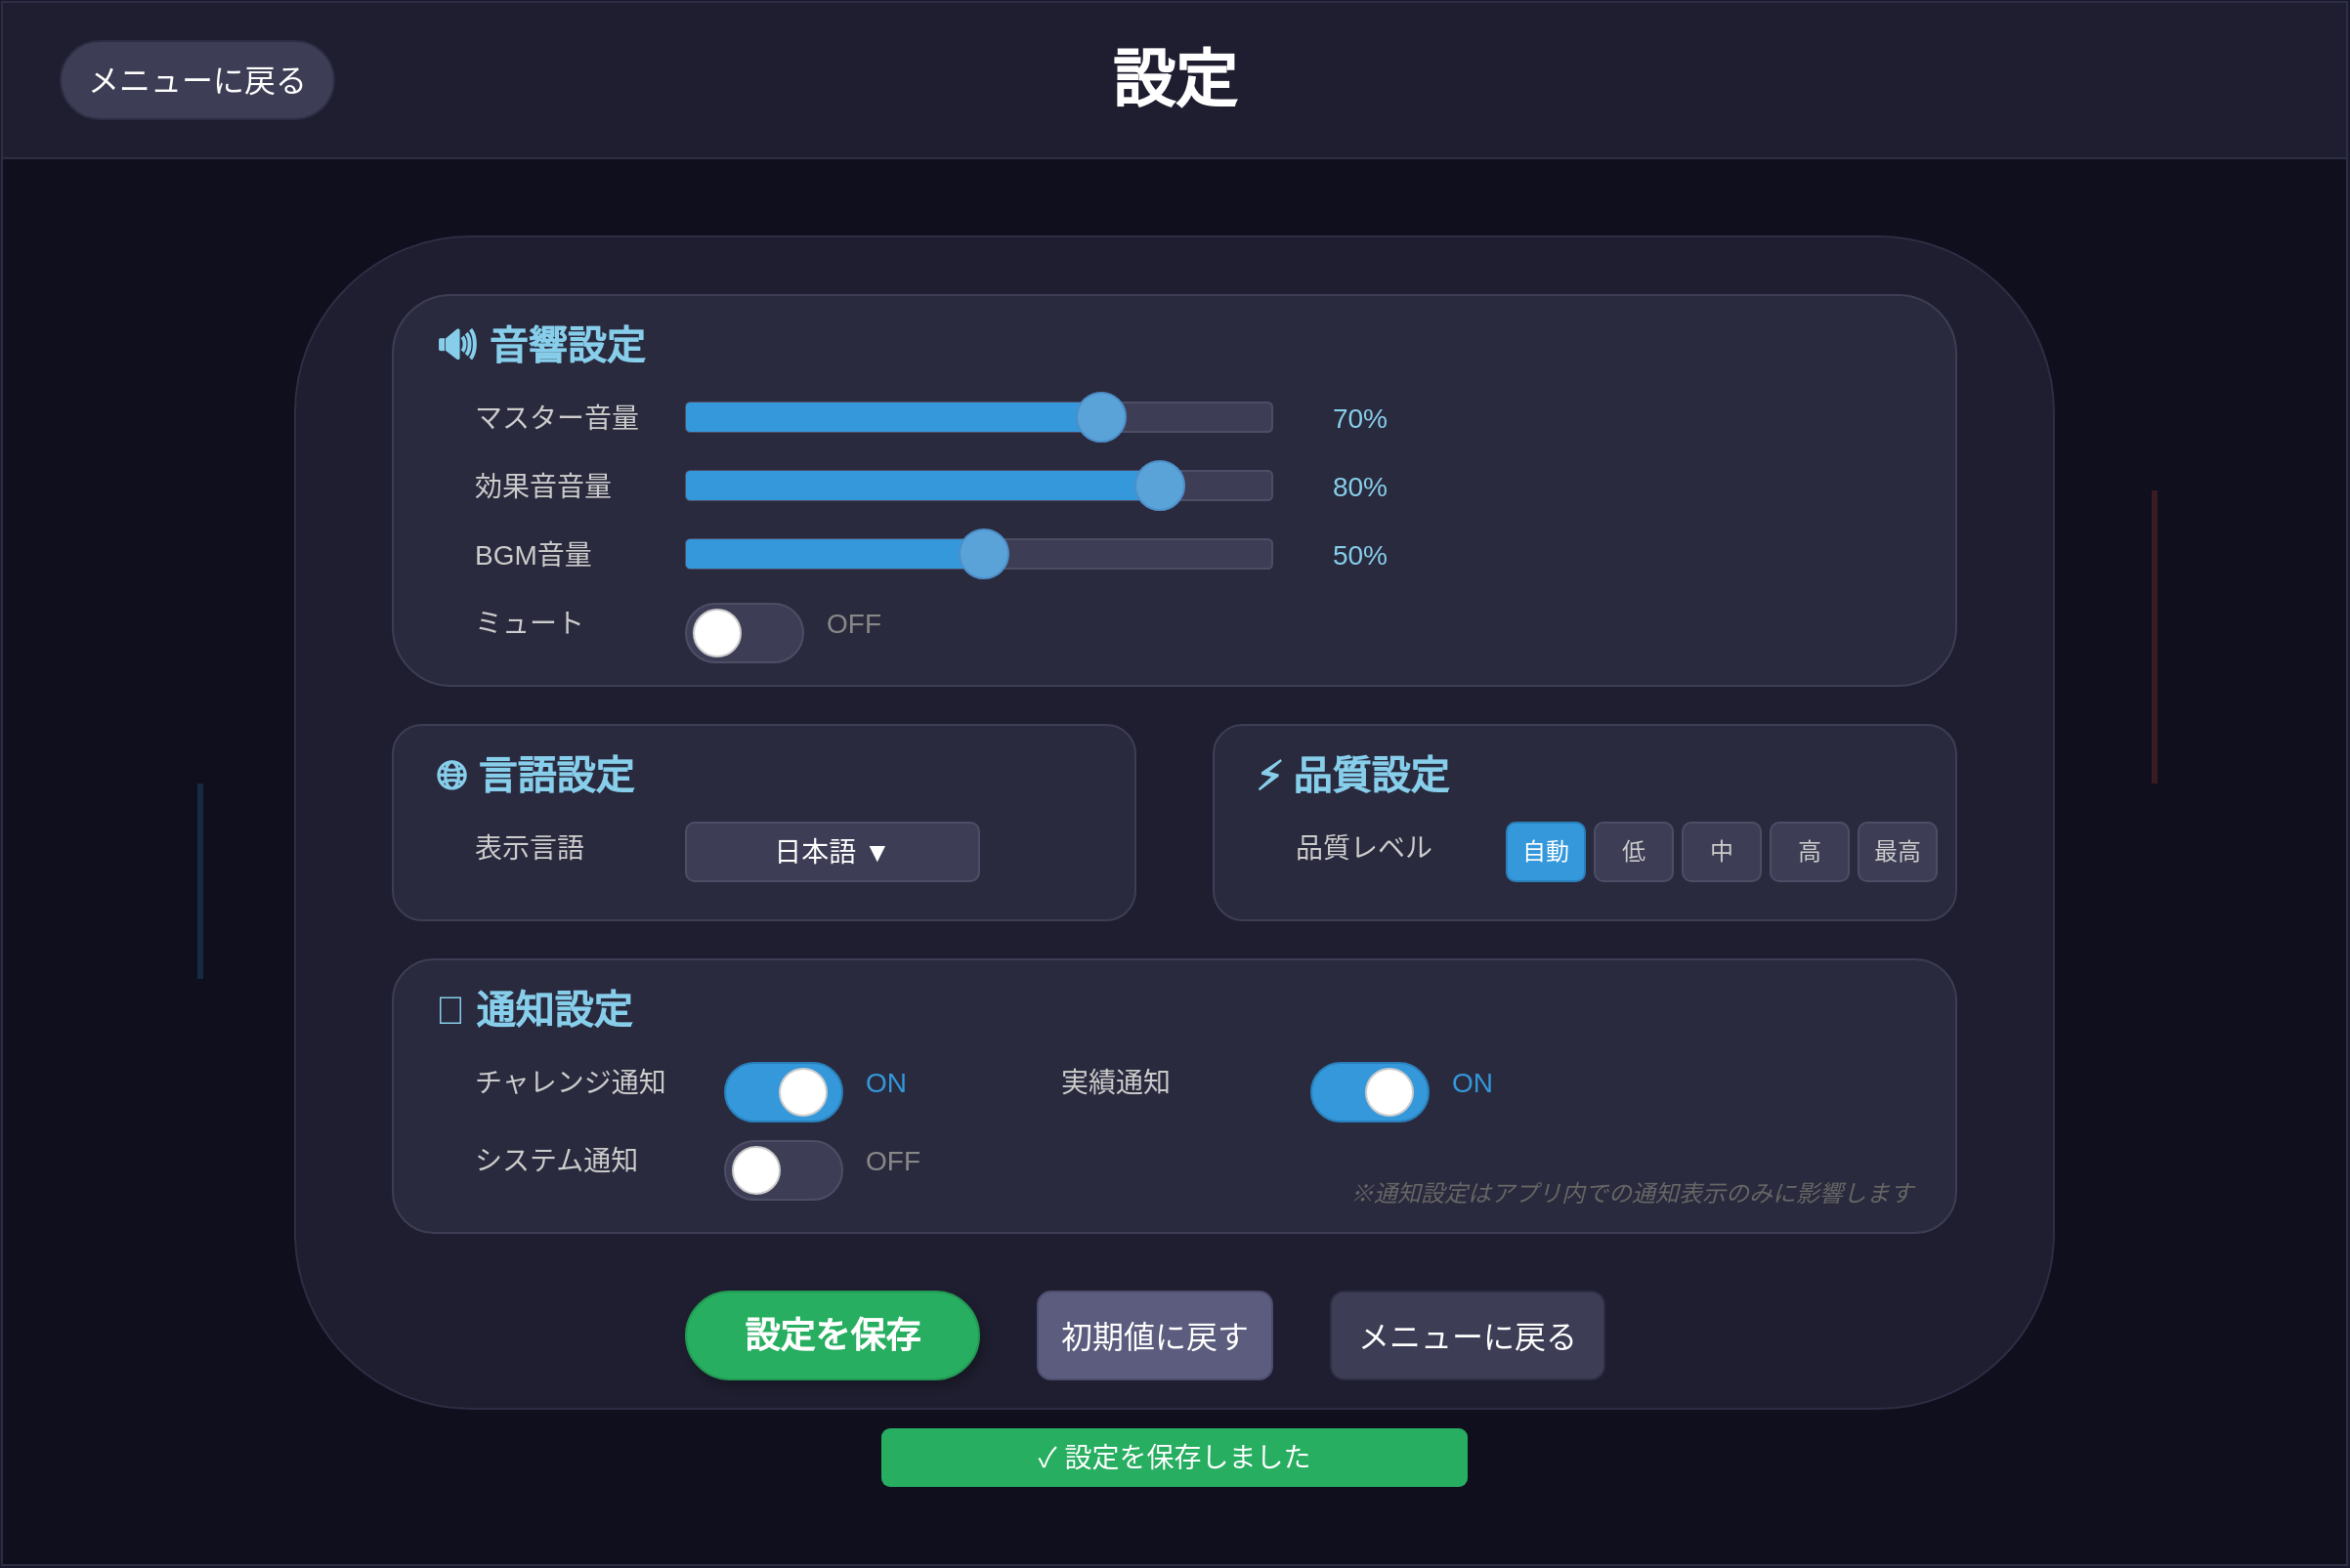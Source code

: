 <mxfile>
    <diagram id="settings-page-layout" name="SettingsPage">
        <mxGraphModel dx="1254" dy="1169" grid="1" gridSize="10" guides="1" tooltips="1" connect="1" arrows="1" fold="1" page="1" pageScale="1" pageWidth="1200" pageHeight="800" background="#1a1a2e" math="0" shadow="0">
            <root>
                <mxCell id="0"/>
                <mxCell id="1" parent="0"/>
                <!-- 背景コンテナ -->
                <mxCell id="bg-container" value="" style="rounded=0;whiteSpace=wrap;html=1;fillColor=#0f0f1e;strokeColor=#2d2d44;" parent="1" vertex="1">
                    <mxGeometry x="0" y="0" width="1200" height="800" as="geometry"/>
                </mxCell>
                <!-- 背景装飾（設定アイコン） -->
                <mxCell id="gear-decor-1" value="⚙️" style="text;html=1;strokeColor=none;fillColor=none;align=center;verticalAlign=middle;whiteSpace=wrap;rounded=0;fontSize=64;opacity=10;" parent="1" vertex="1">
                    <mxGeometry x="950" y="500" width="100" height="100" as="geometry"/>
                </mxCell>
                <mxCell id="gear-decor-2" value="⚙️" style="text;html=1;strokeColor=none;fillColor=none;align=center;verticalAlign=middle;whiteSpace=wrap;rounded=0;fontSize=32;opacity=10;" parent="1" vertex="1">
                    <mxGeometry x="150" y="600" width="50" height="50" as="geometry"/>
                </mxCell>
                <!-- ヘッダー -->
                <mxCell id="header-container" value="" style="rounded=0;whiteSpace=wrap;html=1;fillColor=#1e1e30;strokeColor=#2d2d44;" parent="1" vertex="1">
                    <mxGeometry x="0" y="0" width="1200" height="80" as="geometry"/>
                </mxCell>
                <mxCell id="header-title" value="設定" style="text;html=1;strokeColor=none;fillColor=none;align=center;verticalAlign=middle;whiteSpace=wrap;rounded=0;fontSize=32;fontColor=#ffffff;fontStyle=1;" parent="1" vertex="1">
                    <mxGeometry x="500" y="20" width="200" height="40" as="geometry"/>
                </mxCell>
                <!-- 戻るボタン -->
                <mxCell id="back-btn" value="メニューに戻る" style="rounded=1;whiteSpace=wrap;html=1;fillColor=#3d3d55;strokeColor=#2d2d44;fontSize=16;fontColor=#ffffff;arcSize=50;" parent="1" vertex="1">
                    <mxGeometry x="30" y="20" width="140" height="40" as="geometry"/>
                </mxCell>
                <!-- メインコンテナ -->
                <mxCell id="main-container" value="" style="rounded=1;whiteSpace=wrap;html=1;fillColor=#1e1e30;strokeColor=#2d2d44;" parent="1" vertex="1">
                    <mxGeometry x="150" y="120" width="900" height="600" as="geometry"/>
                </mxCell>
                <!-- 音響設定セクション -->
                <mxCell id="sound-section" value="" style="rounded=1;whiteSpace=wrap;html=1;fillColor=#2a2a3e;strokeColor=#3d3d55;" parent="1" vertex="1">
                    <mxGeometry x="200" y="150" width="800" height="200" as="geometry"/>
                </mxCell>
                <mxCell id="sound-title" value="🔊 音響設定" style="text;html=1;strokeColor=none;fillColor=none;align=left;verticalAlign=middle;whiteSpace=wrap;rounded=0;fontSize=20;fontColor=#87ceeb;fontStyle=1;" parent="1" vertex="1">
                    <mxGeometry x="220" y="160" width="200" height="30" as="geometry"/>
                </mxCell>
                <!-- マスター音量 -->
                <mxCell id="master-label" value="マスター音量" style="text;html=1;strokeColor=none;fillColor=none;align=left;verticalAlign=middle;whiteSpace=wrap;rounded=0;fontSize=14;fontColor=#cccccc;" parent="1" vertex="1">
                    <mxGeometry x="240" y="200" width="100" height="25" as="geometry"/>
                </mxCell>
                <mxCell id="master-slider-bg" value="" style="rounded=1;whiteSpace=wrap;html=1;fillColor=#3d3d55;strokeColor=#4d4d66;" parent="1" vertex="1">
                    <mxGeometry x="350" y="205" width="300" height="15" as="geometry"/>
                </mxCell>
                <mxCell id="master-slider-fill" value="" style="rounded=1;whiteSpace=wrap;html=1;fillColor=#3498db;strokeColor=none;" parent="1" vertex="1">
                    <mxGeometry x="350" y="205" width="210" height="15" as="geometry"/>
                </mxCell>
                <mxCell id="master-slider-handle" value="" style="ellipse;whiteSpace=wrap;html=1;fillColor=#5aa3d9;strokeColor=#4d8fc9;" parent="1" vertex="1">
                    <mxGeometry x="550" y="200" width="25" height="25" as="geometry"/>
                </mxCell>
                <mxCell id="master-value" value="70%" style="text;html=1;strokeColor=none;fillColor=none;align=center;verticalAlign=middle;whiteSpace=wrap;rounded=0;fontSize=14;fontColor=#87ceeb;" parent="1" vertex="1">
                    <mxGeometry x="670" y="200" width="50" height="25" as="geometry"/>
                </mxCell>
                <!-- 効果音音量 -->
                <mxCell id="sfx-label" value="効果音音量" style="text;html=1;strokeColor=none;fillColor=none;align=left;verticalAlign=middle;whiteSpace=wrap;rounded=0;fontSize=14;fontColor=#cccccc;" parent="1" vertex="1">
                    <mxGeometry x="240" y="235" width="100" height="25" as="geometry"/>
                </mxCell>
                <mxCell id="sfx-slider-bg" value="" style="rounded=1;whiteSpace=wrap;html=1;fillColor=#3d3d55;strokeColor=#4d4d66;" parent="1" vertex="1">
                    <mxGeometry x="350" y="240" width="300" height="15" as="geometry"/>
                </mxCell>
                <mxCell id="sfx-slider-fill" value="" style="rounded=1;whiteSpace=wrap;html=1;fillColor=#3498db;strokeColor=none;" parent="1" vertex="1">
                    <mxGeometry x="350" y="240" width="240" height="15" as="geometry"/>
                </mxCell>
                <mxCell id="sfx-slider-handle" value="" style="ellipse;whiteSpace=wrap;html=1;fillColor=#5aa3d9;strokeColor=#4d8fc9;" parent="1" vertex="1">
                    <mxGeometry x="580" y="235" width="25" height="25" as="geometry"/>
                </mxCell>
                <mxCell id="sfx-value" value="80%" style="text;html=1;strokeColor=none;fillColor=none;align=center;verticalAlign=middle;whiteSpace=wrap;rounded=0;fontSize=14;fontColor=#87ceeb;" parent="1" vertex="1">
                    <mxGeometry x="670" y="235" width="50" height="25" as="geometry"/>
                </mxCell>
                <!-- BGM音量 -->
                <mxCell id="bgm-label" value="BGM音量" style="text;html=1;strokeColor=none;fillColor=none;align=left;verticalAlign=middle;whiteSpace=wrap;rounded=0;fontSize=14;fontColor=#cccccc;" parent="1" vertex="1">
                    <mxGeometry x="240" y="270" width="100" height="25" as="geometry"/>
                </mxCell>
                <mxCell id="bgm-slider-bg" value="" style="rounded=1;whiteSpace=wrap;html=1;fillColor=#3d3d55;strokeColor=#4d4d66;" parent="1" vertex="1">
                    <mxGeometry x="350" y="275" width="300" height="15" as="geometry"/>
                </mxCell>
                <mxCell id="bgm-slider-fill" value="" style="rounded=1;whiteSpace=wrap;html=1;fillColor=#3498db;strokeColor=none;" parent="1" vertex="1">
                    <mxGeometry x="350" y="275" width="150" height="15" as="geometry"/>
                </mxCell>
                <mxCell id="bgm-slider-handle" value="" style="ellipse;whiteSpace=wrap;html=1;fillColor=#5aa3d9;strokeColor=#4d8fc9;" parent="1" vertex="1">
                    <mxGeometry x="490" y="270" width="25" height="25" as="geometry"/>
                </mxCell>
                <mxCell id="bgm-value" value="50%" style="text;html=1;strokeColor=none;fillColor=none;align=center;verticalAlign=middle;whiteSpace=wrap;rounded=0;fontSize=14;fontColor=#87ceeb;" parent="1" vertex="1">
                    <mxGeometry x="670" y="270" width="50" height="25" as="geometry"/>
                </mxCell>
                <!-- ミュート設定 -->
                <mxCell id="mute-label" value="ミュート" style="text;html=1;strokeColor=none;fillColor=none;align=left;verticalAlign=middle;whiteSpace=wrap;rounded=0;fontSize=14;fontColor=#cccccc;" parent="1" vertex="1">
                    <mxGeometry x="240" y="305" width="100" height="25" as="geometry"/>
                </mxCell>
                <mxCell id="mute-toggle-bg" value="" style="rounded=1;whiteSpace=wrap;html=1;fillColor=#3d3d55;strokeColor=#4d4d66;arcSize=50;" parent="1" vertex="1">
                    <mxGeometry x="350" y="308" width="60" height="30" as="geometry"/>
                </mxCell>
                <mxCell id="mute-toggle-handle" value="" style="ellipse;whiteSpace=wrap;html=1;fillColor=#ffffff;strokeColor=#cccccc;" parent="1" vertex="1">
                    <mxGeometry x="354" y="311" width="24" height="24" as="geometry"/>
                </mxCell>
                <mxCell id="mute-status" value="OFF" style="text;html=1;strokeColor=none;fillColor=none;align=left;verticalAlign=middle;whiteSpace=wrap;rounded=0;fontSize=14;fontColor=#888888;" parent="1" vertex="1">
                    <mxGeometry x="420" y="305" width="50" height="25" as="geometry"/>
                </mxCell>
                <!-- 言語設定セクション -->
                <mxCell id="language-section" value="" style="rounded=1;whiteSpace=wrap;html=1;fillColor=#2a2a3e;strokeColor=#3d3d55;" parent="1" vertex="1">
                    <mxGeometry x="200" y="370" width="380" height="100" as="geometry"/>
                </mxCell>
                <mxCell id="language-title" value="🌐 言語設定" style="text;html=1;strokeColor=none;fillColor=none;align=left;verticalAlign=middle;whiteSpace=wrap;rounded=0;fontSize=20;fontColor=#87ceeb;fontStyle=1;" parent="1" vertex="1">
                    <mxGeometry x="220" y="380" width="200" height="30" as="geometry"/>
                </mxCell>
                <mxCell id="language-label" value="表示言語" style="text;html=1;strokeColor=none;fillColor=none;align=left;verticalAlign=middle;whiteSpace=wrap;rounded=0;fontSize=14;fontColor=#cccccc;" parent="1" vertex="1">
                    <mxGeometry x="240" y="420" width="100" height="25" as="geometry"/>
                </mxCell>
                <mxCell id="language-dropdown" value="日本語 ▼" style="rounded=1;whiteSpace=wrap;html=1;fillColor=#3d3d55;strokeColor=#4d4d66;fontSize=14;fontColor=#ffffff;" parent="1" vertex="1">
                    <mxGeometry x="350" y="420" width="150" height="30" as="geometry"/>
                </mxCell>
                <!-- 品質設定セクション -->
                <mxCell id="quality-section" value="" style="rounded=1;whiteSpace=wrap;html=1;fillColor=#2a2a3e;strokeColor=#3d3d55;" parent="1" vertex="1">
                    <mxGeometry x="620" y="370" width="380" height="100" as="geometry"/>
                </mxCell>
                <mxCell id="quality-title" value="⚡ 品質設定" style="text;html=1;strokeColor=none;fillColor=none;align=left;verticalAlign=middle;whiteSpace=wrap;rounded=0;fontSize=20;fontColor=#87ceeb;fontStyle=1;" parent="1" vertex="1">
                    <mxGeometry x="640" y="380" width="200" height="30" as="geometry"/>
                </mxCell>
                <mxCell id="quality-label" value="品質レベル" style="text;html=1;strokeColor=none;fillColor=none;align=left;verticalAlign=middle;whiteSpace=wrap;rounded=0;fontSize=14;fontColor=#cccccc;" parent="1" vertex="1">
                    <mxGeometry x="660" y="420" width="100" height="25" as="geometry"/>
                </mxCell>
                <!-- 品質レベル選択ボタン -->
                <mxCell id="quality-auto" value="自動" style="rounded=1;whiteSpace=wrap;html=1;fillColor=#3498db;strokeColor=#2980b9;fontSize=12;fontColor=#ffffff;" parent="1" vertex="1">
                    <mxGeometry x="770" y="420" width="40" height="30" as="geometry"/>
                </mxCell>
                <mxCell id="quality-low" value="低" style="rounded=1;whiteSpace=wrap;html=1;fillColor=#3d3d55;strokeColor=#4d4d66;fontSize=12;fontColor=#cccccc;" parent="1" vertex="1">
                    <mxGeometry x="815" y="420" width="40" height="30" as="geometry"/>
                </mxCell>
                <mxCell id="quality-mid" value="中" style="rounded=1;whiteSpace=wrap;html=1;fillColor=#3d3d55;strokeColor=#4d4d66;fontSize=12;fontColor=#cccccc;" parent="1" vertex="1">
                    <mxGeometry x="860" y="420" width="40" height="30" as="geometry"/>
                </mxCell>
                <mxCell id="quality-high" value="高" style="rounded=1;whiteSpace=wrap;html=1;fillColor=#3d3d55;strokeColor=#4d4d66;fontSize=12;fontColor=#cccccc;" parent="1" vertex="1">
                    <mxGeometry x="905" y="420" width="40" height="30" as="geometry"/>
                </mxCell>
                <mxCell id="quality-max" value="最高" style="rounded=1;whiteSpace=wrap;html=1;fillColor=#3d3d55;strokeColor=#4d4d66;fontSize=12;fontColor=#cccccc;" parent="1" vertex="1">
                    <mxGeometry x="950" y="420" width="40" height="30" as="geometry"/>
                </mxCell>
                <!-- 通知設定セクション -->
                <mxCell id="notification-section" value="" style="rounded=1;whiteSpace=wrap;html=1;fillColor=#2a2a3e;strokeColor=#3d3d55;" parent="1" vertex="1">
                    <mxGeometry x="200" y="490" width="800" height="140" as="geometry"/>
                </mxCell>
                <mxCell id="notification-title" value="🔔 通知設定" style="text;html=1;strokeColor=none;fillColor=none;align=left;verticalAlign=middle;whiteSpace=wrap;rounded=0;fontSize=20;fontColor=#87ceeb;fontStyle=1;" parent="1" vertex="1">
                    <mxGeometry x="220" y="500" width="200" height="30" as="geometry"/>
                </mxCell>
                <!-- チャレンジ通知 -->
                <mxCell id="challenge-label" value="チャレンジ通知" style="text;html=1;strokeColor=none;fillColor=none;align=left;verticalAlign=middle;whiteSpace=wrap;rounded=0;fontSize=14;fontColor=#cccccc;" parent="1" vertex="1">
                    <mxGeometry x="240" y="540" width="120" height="25" as="geometry"/>
                </mxCell>
                <mxCell id="challenge-toggle-bg" value="" style="rounded=1;whiteSpace=wrap;html=1;fillColor=#3498db;strokeColor=#2980b9;arcSize=50;" parent="1" vertex="1">
                    <mxGeometry x="370" y="543" width="60" height="30" as="geometry"/>
                </mxCell>
                <mxCell id="challenge-toggle-handle" value="" style="ellipse;whiteSpace=wrap;html=1;fillColor=#ffffff;strokeColor=#cccccc;" parent="1" vertex="1">
                    <mxGeometry x="398" y="546" width="24" height="24" as="geometry"/>
                </mxCell>
                <mxCell id="challenge-status" value="ON" style="text;html=1;strokeColor=none;fillColor=none;align=left;verticalAlign=middle;whiteSpace=wrap;rounded=0;fontSize=14;fontColor=#3498db;" parent="1" vertex="1">
                    <mxGeometry x="440" y="540" width="50" height="25" as="geometry"/>
                </mxCell>
                <!-- 実績通知 -->
                <mxCell id="achievement-label" value="実績通知" style="text;html=1;strokeColor=none;fillColor=none;align=left;verticalAlign=middle;whiteSpace=wrap;rounded=0;fontSize=14;fontColor=#cccccc;" parent="1" vertex="1">
                    <mxGeometry x="540" y="540" width="120" height="25" as="geometry"/>
                </mxCell>
                <mxCell id="achievement-toggle-bg" value="" style="rounded=1;whiteSpace=wrap;html=1;fillColor=#3498db;strokeColor=#2980b9;arcSize=50;" parent="1" vertex="1">
                    <mxGeometry x="670" y="543" width="60" height="30" as="geometry"/>
                </mxCell>
                <mxCell id="achievement-toggle-handle" value="" style="ellipse;whiteSpace=wrap;html=1;fillColor=#ffffff;strokeColor=#cccccc;" parent="1" vertex="1">
                    <mxGeometry x="698" y="546" width="24" height="24" as="geometry"/>
                </mxCell>
                <mxCell id="achievement-status" value="ON" style="text;html=1;strokeColor=none;fillColor=none;align=left;verticalAlign=middle;whiteSpace=wrap;rounded=0;fontSize=14;fontColor=#3498db;" parent="1" vertex="1">
                    <mxGeometry x="740" y="540" width="50" height="25" as="geometry"/>
                </mxCell>
                <!-- システム通知 -->
                <mxCell id="system-label" value="システム通知" style="text;html=1;strokeColor=none;fillColor=none;align=left;verticalAlign=middle;whiteSpace=wrap;rounded=0;fontSize=14;fontColor=#cccccc;" parent="1" vertex="1">
                    <mxGeometry x="240" y="580" width="120" height="25" as="geometry"/>
                </mxCell>
                <mxCell id="system-toggle-bg" value="" style="rounded=1;whiteSpace=wrap;html=1;fillColor=#3d3d55;strokeColor=#4d4d66;arcSize=50;" parent="1" vertex="1">
                    <mxGeometry x="370" y="583" width="60" height="30" as="geometry"/>
                </mxCell>
                <mxCell id="system-toggle-handle" value="" style="ellipse;whiteSpace=wrap;html=1;fillColor=#ffffff;strokeColor=#cccccc;" parent="1" vertex="1">
                    <mxGeometry x="374" y="586" width="24" height="24" as="geometry"/>
                </mxCell>
                <mxCell id="system-status" value="OFF" style="text;html=1;strokeColor=none;fillColor=none;align=left;verticalAlign=middle;whiteSpace=wrap;rounded=0;fontSize=14;fontColor=#888888;" parent="1" vertex="1">
                    <mxGeometry x="440" y="580" width="50" height="25" as="geometry"/>
                </mxCell>
                <!-- 通知説明 -->
                <mxCell id="notification-desc" value="※通知設定はアプリ内での通知表示のみに影響します" style="text;html=1;strokeColor=none;fillColor=none;align=right;verticalAlign=middle;whiteSpace=wrap;rounded=0;fontSize=12;fontColor=#666666;fontStyle=2;" parent="1" vertex="1">
                    <mxGeometry x="600" y="600" width="380" height="20" as="geometry"/>
                </mxCell>
                <!-- 操作ボタンエリア -->
                <mxCell id="button-area" value="" style="rounded=0;whiteSpace=wrap;html=1;fillColor=none;strokeColor=none;" parent="1" vertex="1">
                    <mxGeometry x="200" y="650" width="800" height="60" as="geometry"/>
                </mxCell>
                <!-- 設定保存ボタン -->
                <mxCell id="save-btn" value="設定を保存" style="rounded=1;whiteSpace=wrap;html=1;fillColor=#27ae60;strokeColor=#229954;fontSize=18;fontColor=#ffffff;fontStyle=1;shadow=1;arcSize=50;" parent="1" vertex="1">
                    <mxGeometry x="350" y="660" width="150" height="45" as="geometry"/>
                </mxCell>
                <!-- 設定リセットボタン -->
                <mxCell id="reset-btn" value="初期値に戻す" style="rounded=1;whiteSpace=wrap;html=1;fillColor=#5c5c7e;strokeColor=#4c4c6e;fontSize=16;fontColor=#ffffff;" parent="1" vertex="1">
                    <mxGeometry x="530" y="660" width="120" height="45" as="geometry"/>
                </mxCell>
                <!-- メニューに戻るボタン -->
                <mxCell id="menu-btn" value="メニューに戻る" style="rounded=1;whiteSpace=wrap;html=1;fillColor=#3d3d55;strokeColor=#2d2d44;fontSize=16;fontColor=#ffffff;" parent="1" vertex="1">
                    <mxGeometry x="680" y="660" width="140" height="45" as="geometry"/>
                </mxCell>
                <!-- 保存確認メッセージ（初期非表示） -->
                <mxCell id="save-message" value="✓ 設定を保存しました" style="rounded=1;whiteSpace=wrap;html=1;fillColor=#27ae60;strokeColor=none;fontSize=14;fontColor=#ffffff;visible=0;" parent="1" vertex="1">
                    <mxGeometry x="450" y="730" width="300" height="30" as="geometry"/>
                </mxCell>
                <!-- 装飾的な要素 -->
                <mxCell id="decor-line-1" value="" style="rounded=0;whiteSpace=wrap;html=1;fillColor=#3498db;strokeColor=none;opacity=20;" parent="1" vertex="1">
                    <mxGeometry x="100" y="400" width="3" height="100" as="geometry"/>
                </mxCell>
                <mxCell id="decor-line-2" value="" style="rounded=0;whiteSpace=wrap;html=1;fillColor=#e74c3c;strokeColor=none;opacity=20;" parent="1" vertex="1">
                    <mxGeometry x="1100" y="250" width="3" height="150" as="geometry"/>
                </mxCell>
            </root>
        </mxGraphModel>
    </diagram>
</mxfile>